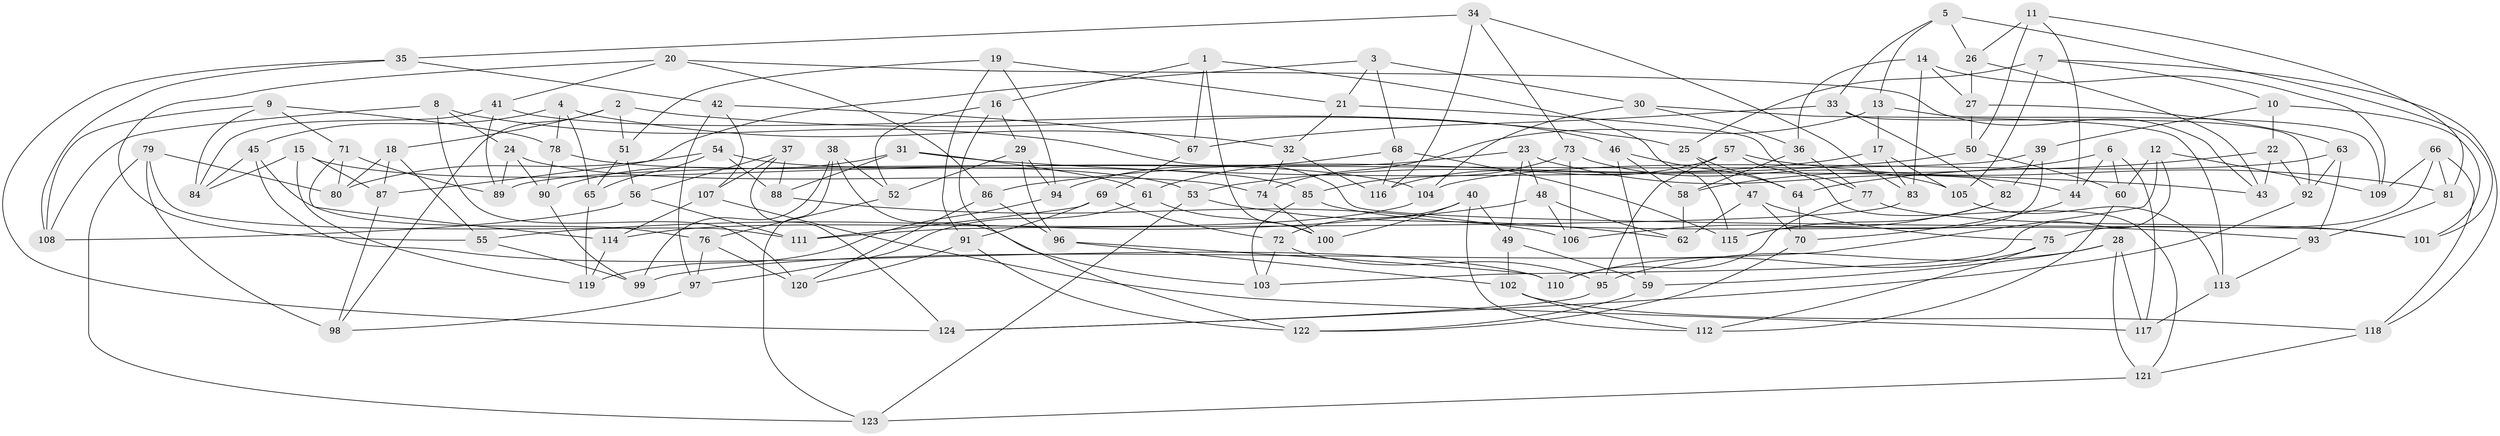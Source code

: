 // Generated by graph-tools (version 1.1) at 2025/58/03/09/25 04:58:52]
// undirected, 124 vertices, 248 edges
graph export_dot {
graph [start="1"]
  node [color=gray90,style=filled];
  1;
  2;
  3;
  4;
  5;
  6;
  7;
  8;
  9;
  10;
  11;
  12;
  13;
  14;
  15;
  16;
  17;
  18;
  19;
  20;
  21;
  22;
  23;
  24;
  25;
  26;
  27;
  28;
  29;
  30;
  31;
  32;
  33;
  34;
  35;
  36;
  37;
  38;
  39;
  40;
  41;
  42;
  43;
  44;
  45;
  46;
  47;
  48;
  49;
  50;
  51;
  52;
  53;
  54;
  55;
  56;
  57;
  58;
  59;
  60;
  61;
  62;
  63;
  64;
  65;
  66;
  67;
  68;
  69;
  70;
  71;
  72;
  73;
  74;
  75;
  76;
  77;
  78;
  79;
  80;
  81;
  82;
  83;
  84;
  85;
  86;
  87;
  88;
  89;
  90;
  91;
  92;
  93;
  94;
  95;
  96;
  97;
  98;
  99;
  100;
  101;
  102;
  103;
  104;
  105;
  106;
  107;
  108;
  109;
  110;
  111;
  112;
  113;
  114;
  115;
  116;
  117;
  118;
  119;
  120;
  121;
  122;
  123;
  124;
  1 -- 16;
  1 -- 67;
  1 -- 115;
  1 -- 100;
  2 -- 25;
  2 -- 51;
  2 -- 98;
  2 -- 18;
  3 -- 68;
  3 -- 30;
  3 -- 87;
  3 -- 21;
  4 -- 78;
  4 -- 65;
  4 -- 45;
  4 -- 32;
  5 -- 26;
  5 -- 101;
  5 -- 33;
  5 -- 13;
  6 -- 117;
  6 -- 44;
  6 -- 58;
  6 -- 60;
  7 -- 10;
  7 -- 105;
  7 -- 25;
  7 -- 118;
  8 -- 101;
  8 -- 108;
  8 -- 120;
  8 -- 24;
  9 -- 78;
  9 -- 84;
  9 -- 71;
  9 -- 108;
  10 -- 101;
  10 -- 22;
  10 -- 39;
  11 -- 81;
  11 -- 50;
  11 -- 26;
  11 -- 44;
  12 -- 99;
  12 -- 103;
  12 -- 60;
  12 -- 109;
  13 -- 17;
  13 -- 109;
  13 -- 74;
  14 -- 109;
  14 -- 83;
  14 -- 36;
  14 -- 27;
  15 -- 53;
  15 -- 84;
  15 -- 87;
  15 -- 119;
  16 -- 122;
  16 -- 52;
  16 -- 29;
  17 -- 105;
  17 -- 83;
  17 -- 53;
  18 -- 87;
  18 -- 80;
  18 -- 55;
  19 -- 91;
  19 -- 94;
  19 -- 51;
  19 -- 21;
  20 -- 41;
  20 -- 55;
  20 -- 86;
  20 -- 43;
  21 -- 77;
  21 -- 32;
  22 -- 64;
  22 -- 43;
  22 -- 92;
  23 -- 48;
  23 -- 61;
  23 -- 44;
  23 -- 49;
  24 -- 90;
  24 -- 89;
  24 -- 74;
  25 -- 64;
  25 -- 47;
  26 -- 43;
  26 -- 27;
  27 -- 50;
  27 -- 63;
  28 -- 117;
  28 -- 95;
  28 -- 59;
  28 -- 121;
  29 -- 94;
  29 -- 52;
  29 -- 96;
  30 -- 104;
  30 -- 113;
  30 -- 36;
  31 -- 43;
  31 -- 90;
  31 -- 61;
  31 -- 88;
  32 -- 74;
  32 -- 116;
  33 -- 82;
  33 -- 92;
  33 -- 67;
  34 -- 73;
  34 -- 83;
  34 -- 116;
  34 -- 35;
  35 -- 124;
  35 -- 108;
  35 -- 42;
  36 -- 77;
  36 -- 58;
  37 -- 88;
  37 -- 56;
  37 -- 107;
  37 -- 124;
  38 -- 52;
  38 -- 103;
  38 -- 99;
  38 -- 123;
  39 -- 115;
  39 -- 82;
  39 -- 89;
  40 -- 72;
  40 -- 49;
  40 -- 112;
  40 -- 100;
  41 -- 46;
  41 -- 89;
  41 -- 84;
  42 -- 97;
  42 -- 67;
  42 -- 107;
  44 -- 70;
  45 -- 84;
  45 -- 76;
  45 -- 110;
  46 -- 58;
  46 -- 64;
  46 -- 59;
  47 -- 75;
  47 -- 70;
  47 -- 62;
  48 -- 106;
  48 -- 62;
  48 -- 55;
  49 -- 102;
  49 -- 59;
  50 -- 60;
  50 -- 86;
  51 -- 65;
  51 -- 56;
  52 -- 76;
  53 -- 62;
  53 -- 123;
  54 -- 80;
  54 -- 88;
  54 -- 65;
  54 -- 85;
  55 -- 99;
  56 -- 111;
  56 -- 108;
  57 -- 116;
  57 -- 121;
  57 -- 95;
  57 -- 81;
  58 -- 62;
  59 -- 122;
  60 -- 112;
  61 -- 97;
  61 -- 100;
  63 -- 93;
  63 -- 104;
  63 -- 92;
  64 -- 70;
  65 -- 119;
  66 -- 109;
  66 -- 81;
  66 -- 75;
  66 -- 118;
  67 -- 69;
  68 -- 116;
  68 -- 115;
  68 -- 94;
  69 -- 72;
  69 -- 111;
  69 -- 91;
  70 -- 122;
  71 -- 89;
  71 -- 80;
  71 -- 114;
  72 -- 103;
  72 -- 95;
  73 -- 106;
  73 -- 105;
  73 -- 85;
  74 -- 100;
  75 -- 112;
  75 -- 110;
  76 -- 97;
  76 -- 120;
  77 -- 110;
  77 -- 101;
  78 -- 104;
  78 -- 90;
  79 -- 98;
  79 -- 80;
  79 -- 123;
  79 -- 111;
  81 -- 93;
  82 -- 115;
  82 -- 106;
  83 -- 111;
  85 -- 93;
  85 -- 103;
  86 -- 96;
  86 -- 120;
  87 -- 98;
  88 -- 106;
  90 -- 99;
  91 -- 122;
  91 -- 120;
  92 -- 124;
  93 -- 113;
  94 -- 119;
  95 -- 124;
  96 -- 102;
  96 -- 110;
  97 -- 98;
  102 -- 112;
  102 -- 118;
  104 -- 114;
  105 -- 113;
  107 -- 117;
  107 -- 114;
  113 -- 117;
  114 -- 119;
  118 -- 121;
  121 -- 123;
}

